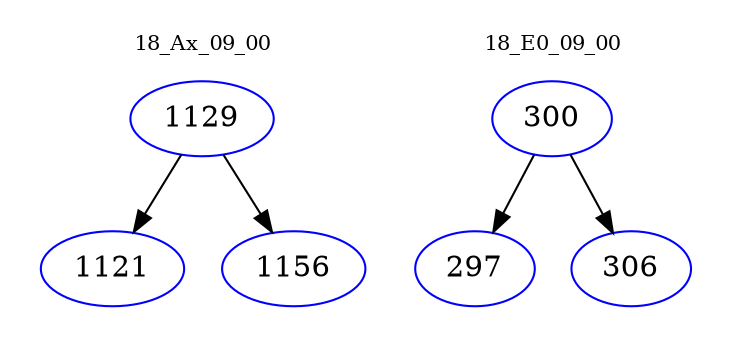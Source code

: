 digraph{
subgraph cluster_0 {
color = white
label = "18_Ax_09_00";
fontsize=10;
T0_1129 [label="1129", color="blue"]
T0_1129 -> T0_1121 [color="black"]
T0_1121 [label="1121", color="blue"]
T0_1129 -> T0_1156 [color="black"]
T0_1156 [label="1156", color="blue"]
}
subgraph cluster_1 {
color = white
label = "18_E0_09_00";
fontsize=10;
T1_300 [label="300", color="blue"]
T1_300 -> T1_297 [color="black"]
T1_297 [label="297", color="blue"]
T1_300 -> T1_306 [color="black"]
T1_306 [label="306", color="blue"]
}
}
